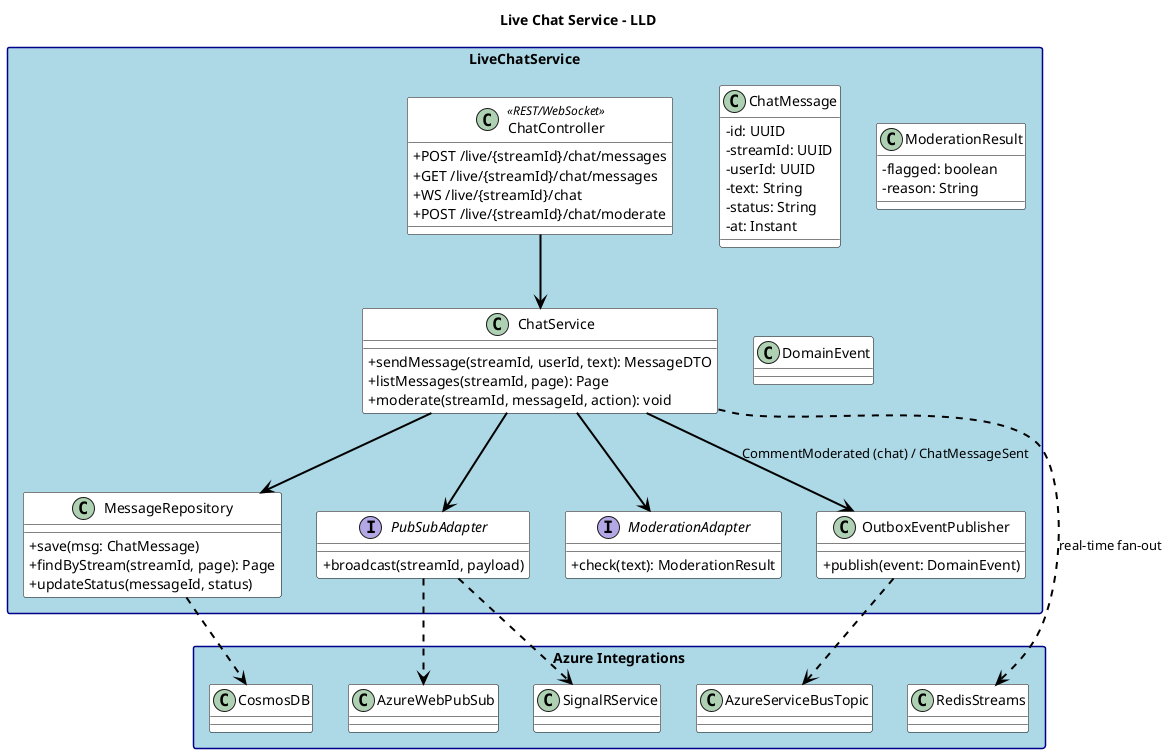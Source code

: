 @startuml
title Live Chat Service - LLD

skinparam shadowing false
skinparam packageStyle rectangle
skinparam classAttributeIconSize 0
skinparam fontName "Helvetica"
skinparam titleFontName "Helvetica"
skinparam legendFontName "Helvetica"
skinparam noteFontName "Helvetica"
skinparam backgroundColor white
skinparam packageBackgroundColor lightblue
skinparam packageBorderColor darkblue
skinparam classBackgroundColor white
skinparam classBorderColor black
skinparam interfaceBackgroundColor lightgreen
skinparam interfaceBorderColor black
skinparam enumBackgroundColor lightyellow
skinparam enumBorderColor black
skinparam arrowColor black
skinparam arrowThickness 2


package "LiveChatService" {
class ChatController <<REST/WebSocket>> {
+POST /live/{streamId}/chat/messages
+GET /live/{streamId}/chat/messages
+WS /live/{streamId}/chat
+POST /live/{streamId}/chat/moderate
}

class ChatService {
+sendMessage(streamId, userId, text): MessageDTO
+listMessages(streamId, page): Page
+moderate(streamId, messageId, action): void
}

class MessageRepository {
+save(msg: ChatMessage)
+findByStream(streamId, page): Page
+updateStatus(messageId, status)
}

class ChatMessage {
-id: UUID
-streamId: UUID
-userId: UUID
-text: String
-status: String
-at: Instant
}
interface PubSubAdapter {
+broadcast(streamId, payload)
}

interface ModerationAdapter {
+check(text): ModerationResult
}
class ModerationResult {
-flagged: boolean
-reason: String
}

class OutboxEventPublisher {
+publish(event: DomainEvent)
}
class DomainEvent {}
}

package "Azure Integrations" {
class AzureWebPubSub
class SignalRService
class CosmosDB
class RedisStreams
class AzureServiceBusTopic
}

ChatController --> ChatService
ChatService --> MessageRepository
ChatService --> PubSubAdapter
ChatService --> ModerationAdapter
MessageRepository ..> CosmosDB
PubSubAdapter ..> AzureWebPubSub
PubSubAdapter ..> SignalRService
ChatService ..> RedisStreams : real-time fan-out
ChatService --> OutboxEventPublisher : "CommentModerated (chat) / ChatMessageSent"
OutboxEventPublisher ..> AzureServiceBusTopic

@enduml
